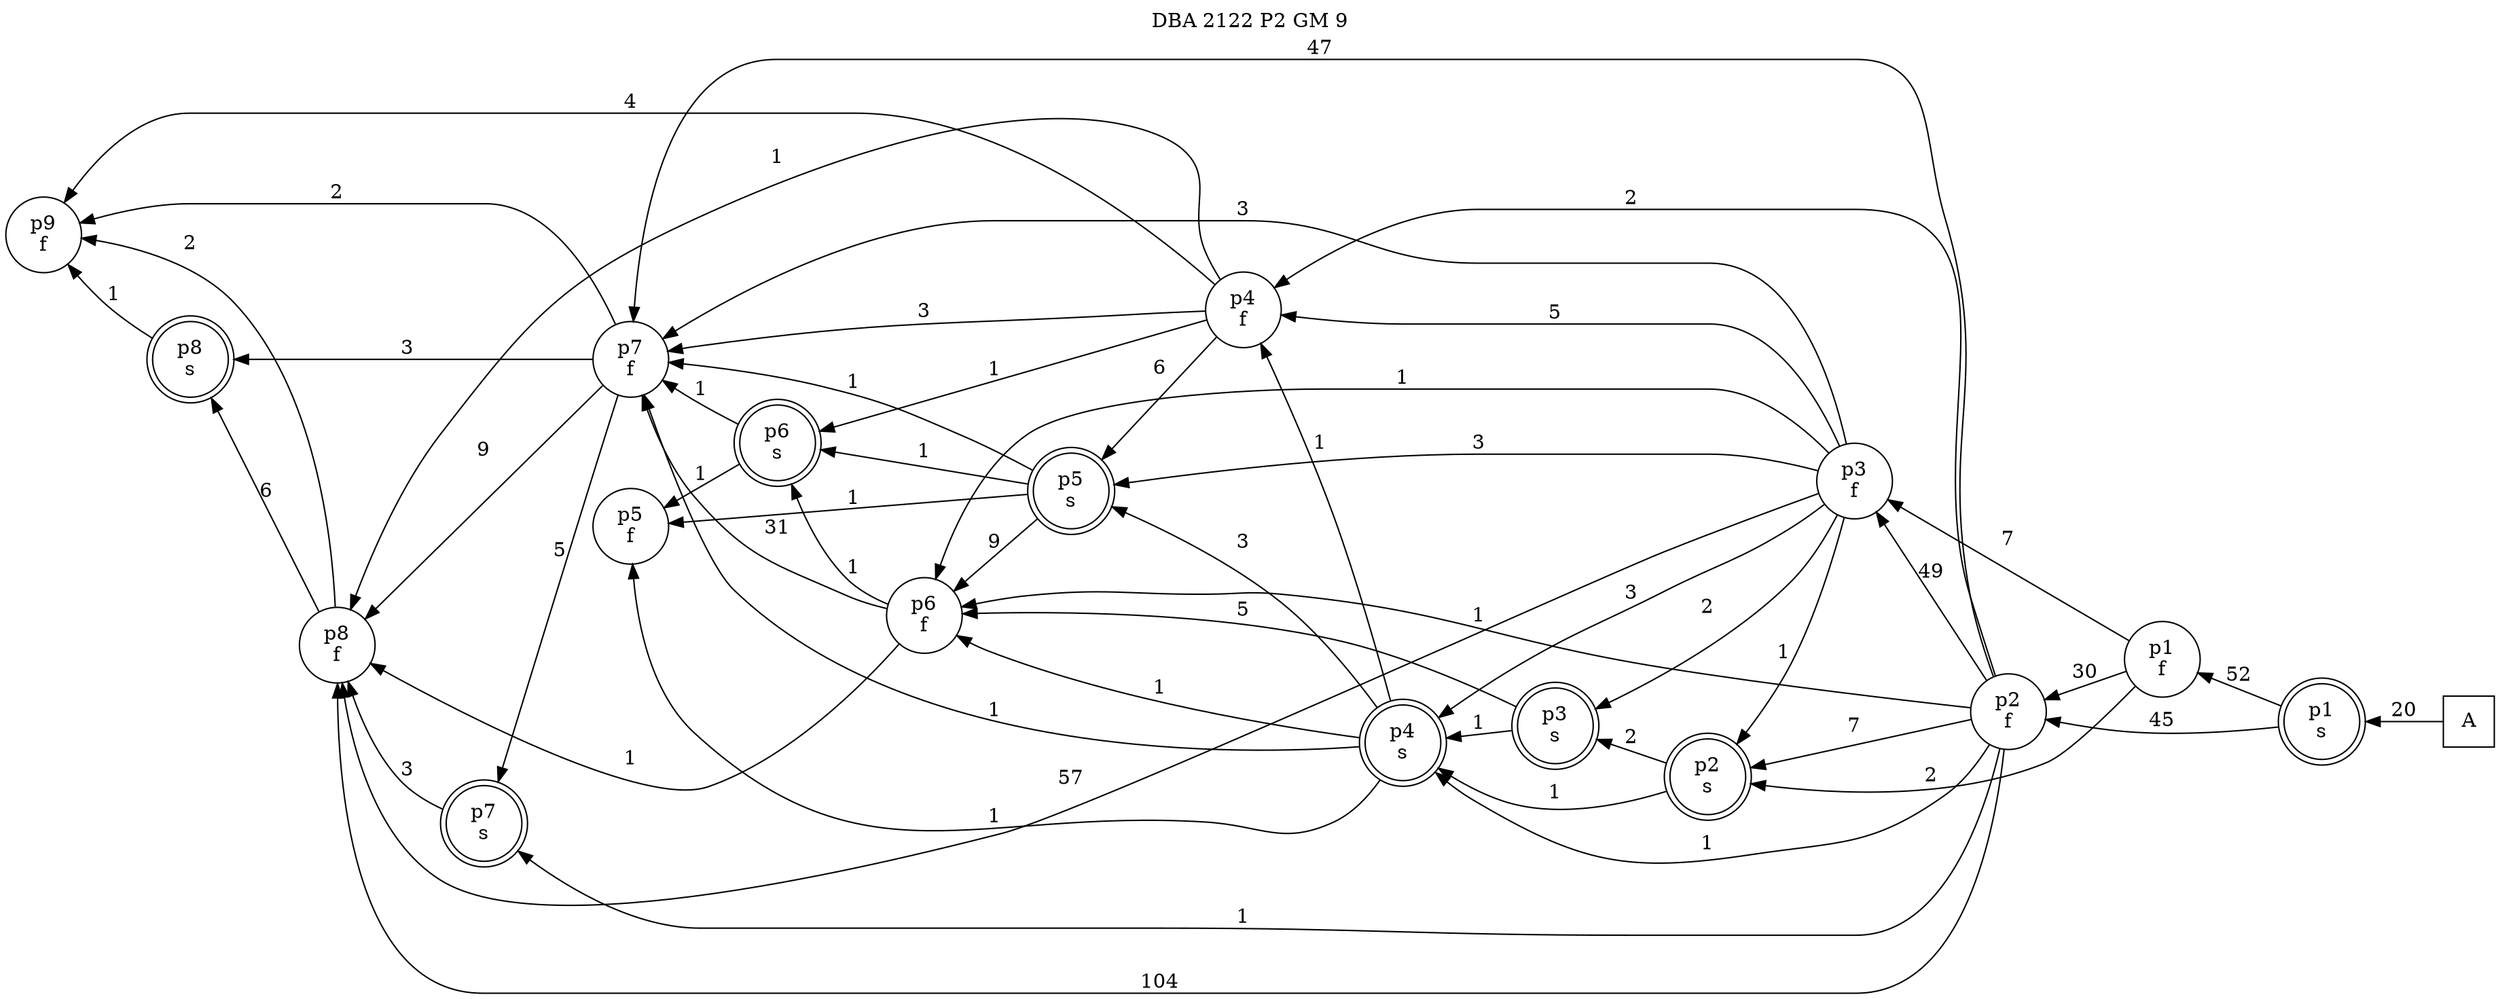 digraph DBA_2122_P2_GM_9_LOW {
labelloc="tl"
label= " DBA 2122 P2 GM 9 "
rankdir="RL";
"A" [shape="square" label="A"]
"p1_s" [shape="doublecircle" label="p1
s"]
"p1_f" [shape="circle" label="p1
f"]
"p2_f" [shape="circle" label="p2
f"]
"p2_s" [shape="doublecircle" label="p2
s"]
"p3_f" [shape="circle" label="p3
f"]
"p3_s" [shape="doublecircle" label="p3
s"]
"p4_s" [shape="doublecircle" label="p4
s"]
"p4_f" [shape="circle" label="p4
f"]
"p5_s" [shape="doublecircle" label="p5
s"]
"p6_f" [shape="circle" label="p6
f"]
"p5_f" [shape="circle" label="p5
f"]
"p6_s" [shape="doublecircle" label="p6
s"]
"p8_f" [shape="circle" label="p8
f"]
"p7_f" [shape="circle" label="p7
f"]
"p9_f" [shape="circle" label="p9
f"]
"p8_s" [shape="doublecircle" label="p8
s"]
"p7_s" [shape="doublecircle" label="p7
s"]
"A" -> "p1_s" [ label=20]
"p1_s" -> "p1_f" [ label=52]
"p1_s" -> "p2_f" [ label=45]
"p1_f" -> "p2_f" [ label=30]
"p1_f" -> "p2_s" [ label=2]
"p1_f" -> "p3_f" [ label=7]
"p2_f" -> "p2_s" [ label=7]
"p2_f" -> "p3_f" [ label=49]
"p2_f" -> "p4_s" [ label=1]
"p2_f" -> "p4_f" [ label=2]
"p2_f" -> "p6_f" [ label=1]
"p2_f" -> "p8_f" [ label=104]
"p2_f" -> "p7_f" [ label=47]
"p2_f" -> "p7_s" [ label=1]
"p2_s" -> "p3_s" [ label=2]
"p2_s" -> "p4_s" [ label=1]
"p3_f" -> "p2_s" [ label=1]
"p3_f" -> "p3_s" [ label=2]
"p3_f" -> "p4_s" [ label=3]
"p3_f" -> "p4_f" [ label=5]
"p3_f" -> "p5_s" [ label=3]
"p3_f" -> "p6_f" [ label=1]
"p3_f" -> "p8_f" [ label=57]
"p3_f" -> "p7_f" [ label=3]
"p3_s" -> "p4_s" [ label=1]
"p3_s" -> "p6_f" [ label=5]
"p4_s" -> "p4_f" [ label=1]
"p4_s" -> "p5_s" [ label=3]
"p4_s" -> "p6_f" [ label=1]
"p4_s" -> "p5_f" [ label=1]
"p4_s" -> "p7_f" [ label=1]
"p4_f" -> "p5_s" [ label=6]
"p4_f" -> "p6_s" [ label=1]
"p4_f" -> "p8_f" [ label=1]
"p4_f" -> "p7_f" [ label=3]
"p4_f" -> "p9_f" [ label=4]
"p5_s" -> "p6_f" [ label=9]
"p5_s" -> "p5_f" [ label=1]
"p5_s" -> "p6_s" [ label=1]
"p5_s" -> "p7_f" [ label=1]
"p6_f" -> "p6_s" [ label=1]
"p6_f" -> "p8_f" [ label=1]
"p6_f" -> "p7_f" [ label=31]
"p6_s" -> "p5_f" [ label=1]
"p6_s" -> "p7_f" [ label=1]
"p8_f" -> "p9_f" [ label=2]
"p8_f" -> "p8_s" [ label=6]
"p7_f" -> "p8_f" [ label=9]
"p7_f" -> "p9_f" [ label=2]
"p7_f" -> "p8_s" [ label=3]
"p7_f" -> "p7_s" [ label=5]
"p8_s" -> "p9_f" [ label=1]
"p7_s" -> "p8_f" [ label=3]
}
